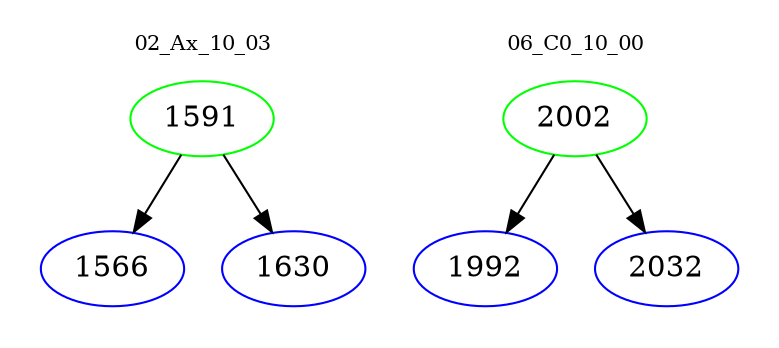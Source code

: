 digraph{
subgraph cluster_0 {
color = white
label = "02_Ax_10_03";
fontsize=10;
T0_1591 [label="1591", color="green"]
T0_1591 -> T0_1566 [color="black"]
T0_1566 [label="1566", color="blue"]
T0_1591 -> T0_1630 [color="black"]
T0_1630 [label="1630", color="blue"]
}
subgraph cluster_1 {
color = white
label = "06_C0_10_00";
fontsize=10;
T1_2002 [label="2002", color="green"]
T1_2002 -> T1_1992 [color="black"]
T1_1992 [label="1992", color="blue"]
T1_2002 -> T1_2032 [color="black"]
T1_2032 [label="2032", color="blue"]
}
}
